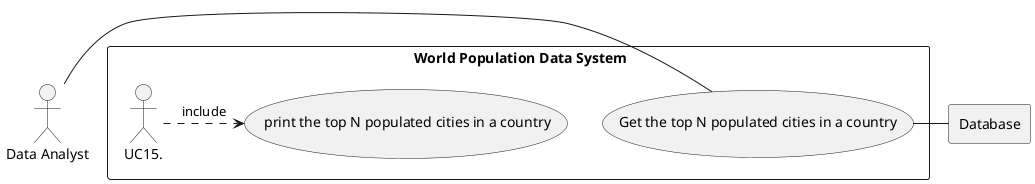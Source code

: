 @startuml
'https://plantuml.com/use-case-diagram

actor DA as "Data Analyst"

rectangle Database

rectangle " World Population Data System" {
usecase UC15 as "Get the top N populated cities in a country"

usecase UCa as " print the top N populated cities in a country"

DA - UC15
UC15..> UCa : include
UC15- Database

}

@enduml